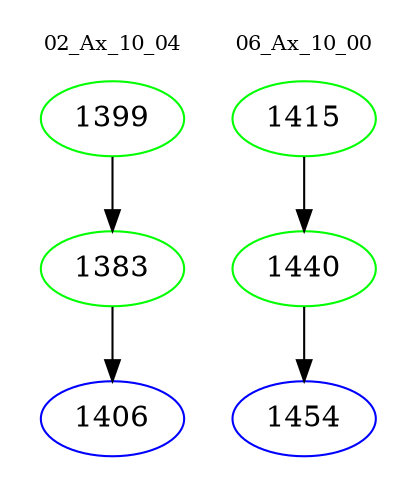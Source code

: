 digraph{
subgraph cluster_0 {
color = white
label = "02_Ax_10_04";
fontsize=10;
T0_1399 [label="1399", color="green"]
T0_1399 -> T0_1383 [color="black"]
T0_1383 [label="1383", color="green"]
T0_1383 -> T0_1406 [color="black"]
T0_1406 [label="1406", color="blue"]
}
subgraph cluster_1 {
color = white
label = "06_Ax_10_00";
fontsize=10;
T1_1415 [label="1415", color="green"]
T1_1415 -> T1_1440 [color="black"]
T1_1440 [label="1440", color="green"]
T1_1440 -> T1_1454 [color="black"]
T1_1454 [label="1454", color="blue"]
}
}

